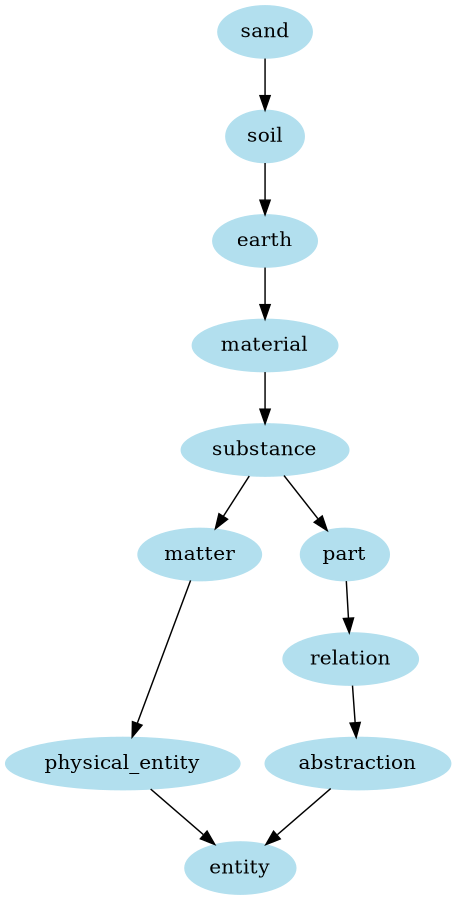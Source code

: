 digraph unix {
	node [color=lightblue2 style=filled]
	size="6,6"
	sand -> soil
	soil -> earth
	earth -> material
	material -> substance
	substance -> matter
	matter -> physical_entity
	physical_entity -> entity
	substance -> part
	part -> relation
	relation -> abstraction
	abstraction -> entity
}
